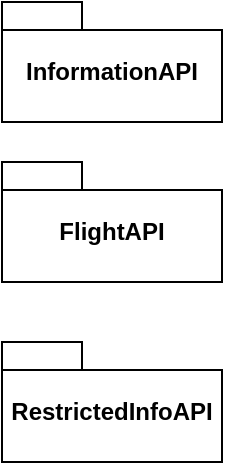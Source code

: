 <mxfile version="23.1.6" type="github">
  <diagram name="Page-1" id="HcmS3u_ktw_YCwsRuwHg">
    <mxGraphModel dx="1034" dy="575" grid="1" gridSize="10" guides="1" tooltips="1" connect="1" arrows="1" fold="1" page="1" pageScale="1" pageWidth="827" pageHeight="1169" math="0" shadow="0">
      <root>
        <mxCell id="0" />
        <mxCell id="1" parent="0" />
        <mxCell id="WJw3mbz3F_eYc_uWYeea-1" value="InformationAPI" style="shape=folder;fontStyle=1;spacingTop=10;tabWidth=40;tabHeight=14;tabPosition=left;html=1;whiteSpace=wrap;" vertex="1" parent="1">
          <mxGeometry x="80" y="140" width="110" height="60" as="geometry" />
        </mxCell>
        <mxCell id="WJw3mbz3F_eYc_uWYeea-2" value="FlightAPI" style="shape=folder;fontStyle=1;spacingTop=10;tabWidth=40;tabHeight=14;tabPosition=left;html=1;whiteSpace=wrap;" vertex="1" parent="1">
          <mxGeometry x="80" y="220" width="110" height="60" as="geometry" />
        </mxCell>
        <mxCell id="WJw3mbz3F_eYc_uWYeea-3" value="RestrictedInfoAPI" style="shape=folder;fontStyle=1;spacingTop=10;tabWidth=40;tabHeight=14;tabPosition=left;html=1;whiteSpace=wrap;" vertex="1" parent="1">
          <mxGeometry x="80" y="310" width="110" height="60" as="geometry" />
        </mxCell>
      </root>
    </mxGraphModel>
  </diagram>
</mxfile>
